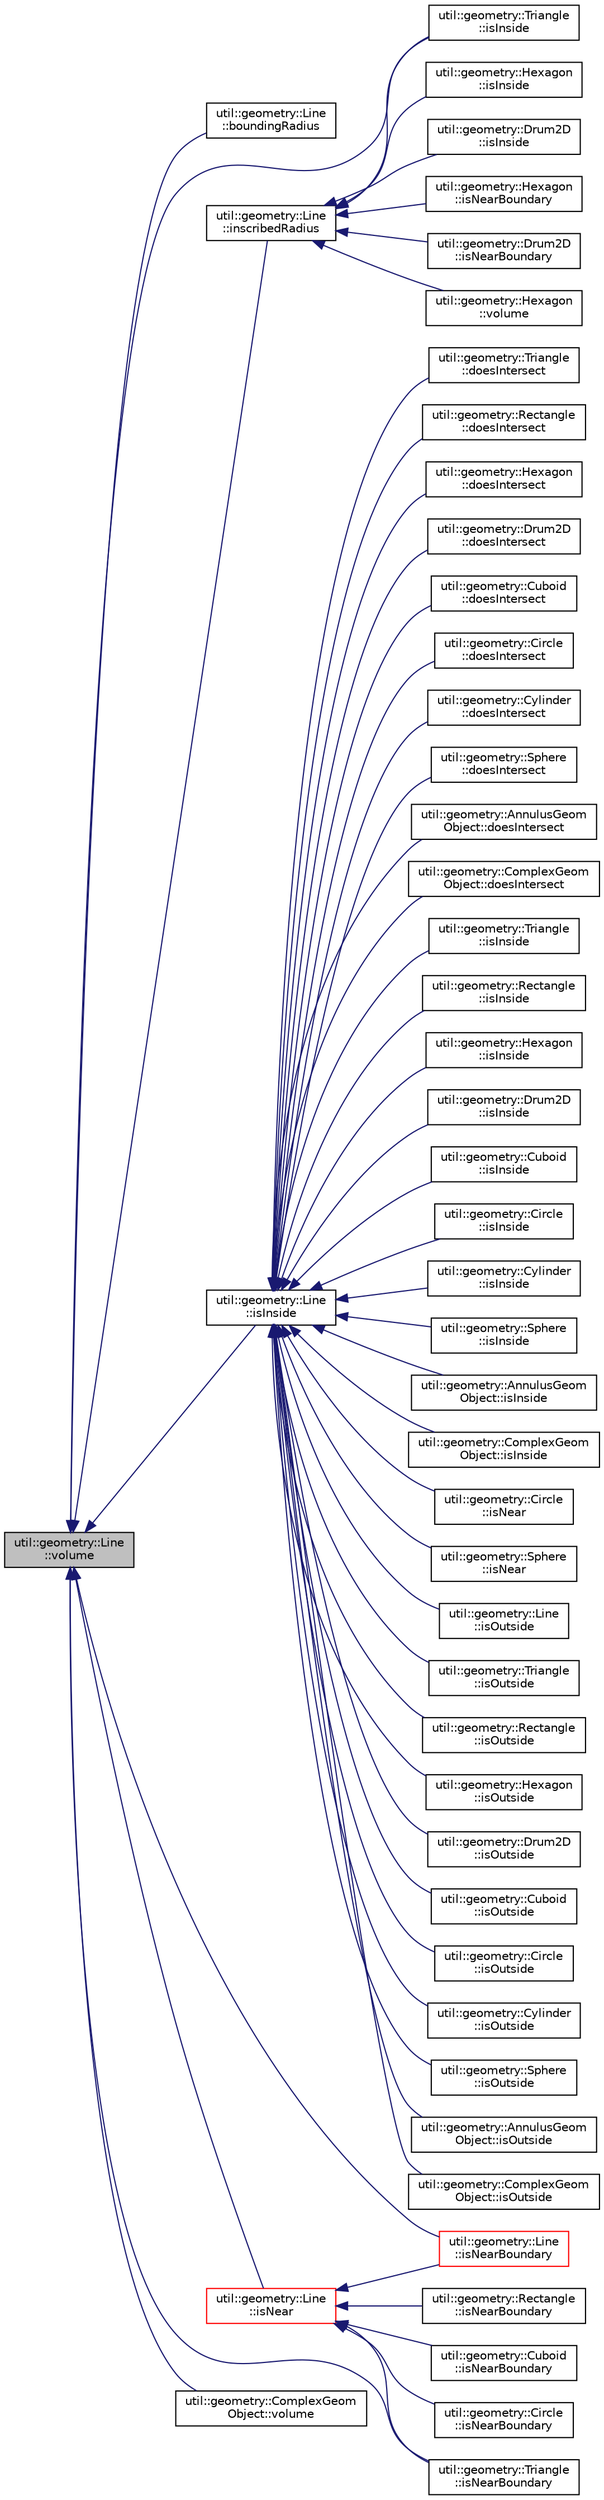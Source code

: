 digraph "util::geometry::Line::volume"
{
  edge [fontname="Helvetica",fontsize="10",labelfontname="Helvetica",labelfontsize="10"];
  node [fontname="Helvetica",fontsize="10",shape=record];
  rankdir="LR";
  Node175 [label="util::geometry::Line\l::volume",height=0.2,width=0.4,color="black", fillcolor="grey75", style="filled", fontcolor="black"];
  Node175 -> Node176 [dir="back",color="midnightblue",fontsize="10",style="solid",fontname="Helvetica"];
  Node176 [label="util::geometry::Line\l::boundingRadius",height=0.2,width=0.4,color="black", fillcolor="white", style="filled",URL="$classutil_1_1geometry_1_1Line.html#aab1b78028a8a5492be677147f02182c6",tooltip="Computes the radius of smallest circle/sphere such that object can be fit into it. "];
  Node175 -> Node177 [dir="back",color="midnightblue",fontsize="10",style="solid",fontname="Helvetica"];
  Node177 [label="util::geometry::Line\l::inscribedRadius",height=0.2,width=0.4,color="black", fillcolor="white", style="filled",URL="$classutil_1_1geometry_1_1Line.html#a3bb8c8af7d9c59984350c17fda1a2dd7",tooltip="Computes the radius of biggest circle/sphere completely within the object. "];
  Node177 -> Node178 [dir="back",color="midnightblue",fontsize="10",style="solid",fontname="Helvetica"];
  Node178 [label="util::geometry::Triangle\l::isInside",height=0.2,width=0.4,color="black", fillcolor="white", style="filled",URL="$classutil_1_1geometry_1_1Triangle.html#a1d830012b376f6535d13d2940c89d90b",tooltip="Checks if point is inside this object. "];
  Node177 -> Node179 [dir="back",color="midnightblue",fontsize="10",style="solid",fontname="Helvetica"];
  Node179 [label="util::geometry::Hexagon\l::isInside",height=0.2,width=0.4,color="black", fillcolor="white", style="filled",URL="$classutil_1_1geometry_1_1Hexagon.html#a7fc961661d345efbadd07cdf47b6f59e",tooltip="Checks if point is inside this object. "];
  Node177 -> Node180 [dir="back",color="midnightblue",fontsize="10",style="solid",fontname="Helvetica"];
  Node180 [label="util::geometry::Drum2D\l::isInside",height=0.2,width=0.4,color="black", fillcolor="white", style="filled",URL="$classutil_1_1geometry_1_1Drum2D.html#a3e79daf6f2dd929bf236004a72ad5b70",tooltip="Checks if point is inside this object. "];
  Node177 -> Node181 [dir="back",color="midnightblue",fontsize="10",style="solid",fontname="Helvetica"];
  Node181 [label="util::geometry::Hexagon\l::isNearBoundary",height=0.2,width=0.4,color="black", fillcolor="white", style="filled",URL="$classutil_1_1geometry_1_1Hexagon.html#a98182ad0f38849f7076e79468aaeb441",tooltip="Checks if point is within given distance of this object. "];
  Node177 -> Node182 [dir="back",color="midnightblue",fontsize="10",style="solid",fontname="Helvetica"];
  Node182 [label="util::geometry::Drum2D\l::isNearBoundary",height=0.2,width=0.4,color="black", fillcolor="white", style="filled",URL="$classutil_1_1geometry_1_1Drum2D.html#a37d260206b6f7b5abd8f667638802411",tooltip="Checks if point is within given distance of this object. "];
  Node177 -> Node183 [dir="back",color="midnightblue",fontsize="10",style="solid",fontname="Helvetica"];
  Node183 [label="util::geometry::Hexagon\l::volume",height=0.2,width=0.4,color="black", fillcolor="white", style="filled",URL="$classutil_1_1geometry_1_1Hexagon.html#afb87675f4b0ad11b2d5b240b14a40eb8",tooltip="Computes the area of the rectangle. "];
  Node175 -> Node184 [dir="back",color="midnightblue",fontsize="10",style="solid",fontname="Helvetica"];
  Node184 [label="util::geometry::Line\l::isInside",height=0.2,width=0.4,color="black", fillcolor="white", style="filled",URL="$classutil_1_1geometry_1_1Line.html#af3222bd1791a4d8fa102f4096dc2ca3c",tooltip="Checks if point is inside this object. "];
  Node184 -> Node185 [dir="back",color="midnightblue",fontsize="10",style="solid",fontname="Helvetica"];
  Node185 [label="util::geometry::Triangle\l::doesIntersect",height=0.2,width=0.4,color="black", fillcolor="white", style="filled",URL="$classutil_1_1geometry_1_1Triangle.html#ab336b566e145a206185bf467ceb6ee4b",tooltip="Checks if box intersects this object. "];
  Node184 -> Node186 [dir="back",color="midnightblue",fontsize="10",style="solid",fontname="Helvetica"];
  Node186 [label="util::geometry::Rectangle\l::doesIntersect",height=0.2,width=0.4,color="black", fillcolor="white", style="filled",URL="$classutil_1_1geometry_1_1Rectangle.html#a724fa34b45f8754fde600ab3d9df8e0e",tooltip="Checks if box intersects this object. "];
  Node184 -> Node187 [dir="back",color="midnightblue",fontsize="10",style="solid",fontname="Helvetica"];
  Node187 [label="util::geometry::Hexagon\l::doesIntersect",height=0.2,width=0.4,color="black", fillcolor="white", style="filled",URL="$classutil_1_1geometry_1_1Hexagon.html#a2f1cf0bef5883401f5b63a517168ffa6",tooltip="Checks if box intersects this object. "];
  Node184 -> Node188 [dir="back",color="midnightblue",fontsize="10",style="solid",fontname="Helvetica"];
  Node188 [label="util::geometry::Drum2D\l::doesIntersect",height=0.2,width=0.4,color="black", fillcolor="white", style="filled",URL="$classutil_1_1geometry_1_1Drum2D.html#a2a0fe6b9a648b051ddadb3dc4dd82cef",tooltip="Checks if box intersects this object. "];
  Node184 -> Node189 [dir="back",color="midnightblue",fontsize="10",style="solid",fontname="Helvetica"];
  Node189 [label="util::geometry::Cuboid\l::doesIntersect",height=0.2,width=0.4,color="black", fillcolor="white", style="filled",URL="$classutil_1_1geometry_1_1Cuboid.html#a3c5ba8f887168ff7b4744323ae43f98a",tooltip="Checks if box intersects this object. "];
  Node184 -> Node190 [dir="back",color="midnightblue",fontsize="10",style="solid",fontname="Helvetica"];
  Node190 [label="util::geometry::Circle\l::doesIntersect",height=0.2,width=0.4,color="black", fillcolor="white", style="filled",URL="$classutil_1_1geometry_1_1Circle.html#adbc338349dd5a7b81f7761055a19106e",tooltip="Checks if box intersects this object. "];
  Node184 -> Node191 [dir="back",color="midnightblue",fontsize="10",style="solid",fontname="Helvetica"];
  Node191 [label="util::geometry::Cylinder\l::doesIntersect",height=0.2,width=0.4,color="black", fillcolor="white", style="filled",URL="$classutil_1_1geometry_1_1Cylinder.html#af0d78ed9af0e4513a4e2cf96862ef232",tooltip="Checks if box intersects this object. "];
  Node184 -> Node192 [dir="back",color="midnightblue",fontsize="10",style="solid",fontname="Helvetica"];
  Node192 [label="util::geometry::Sphere\l::doesIntersect",height=0.2,width=0.4,color="black", fillcolor="white", style="filled",URL="$classutil_1_1geometry_1_1Sphere.html#a9a2f43face7b6ea785ae009527d49a3d",tooltip="Checks if box intersects this object. "];
  Node184 -> Node193 [dir="back",color="midnightblue",fontsize="10",style="solid",fontname="Helvetica"];
  Node193 [label="util::geometry::AnnulusGeom\lObject::doesIntersect",height=0.2,width=0.4,color="black", fillcolor="white", style="filled",URL="$classutil_1_1geometry_1_1AnnulusGeomObject.html#a28f16ee14996fe9579a2aa05ad62f09d",tooltip="Checks if box intersects this object. "];
  Node184 -> Node194 [dir="back",color="midnightblue",fontsize="10",style="solid",fontname="Helvetica"];
  Node194 [label="util::geometry::ComplexGeom\lObject::doesIntersect",height=0.2,width=0.4,color="black", fillcolor="white", style="filled",URL="$classutil_1_1geometry_1_1ComplexGeomObject.html#a98eb3e920ddff46b4913cfcdce1f96e6",tooltip="Checks if box intersects this object. "];
  Node184 -> Node195 [dir="back",color="midnightblue",fontsize="10",style="solid",fontname="Helvetica"];
  Node195 [label="util::geometry::Triangle\l::isInside",height=0.2,width=0.4,color="black", fillcolor="white", style="filled",URL="$classutil_1_1geometry_1_1Triangle.html#a657a6acda31803b615f7cbe8c9dbca75",tooltip="Checks if box is completely inside. "];
  Node184 -> Node196 [dir="back",color="midnightblue",fontsize="10",style="solid",fontname="Helvetica"];
  Node196 [label="util::geometry::Rectangle\l::isInside",height=0.2,width=0.4,color="black", fillcolor="white", style="filled",URL="$classutil_1_1geometry_1_1Rectangle.html#a75c59ae79702a69b68bb9a77a6c3d228",tooltip="Checks if box is completely inside. "];
  Node184 -> Node197 [dir="back",color="midnightblue",fontsize="10",style="solid",fontname="Helvetica"];
  Node197 [label="util::geometry::Hexagon\l::isInside",height=0.2,width=0.4,color="black", fillcolor="white", style="filled",URL="$classutil_1_1geometry_1_1Hexagon.html#a090774f7ef43cd9cad2d70008aa0882f",tooltip="Checks if box is completely inside. "];
  Node184 -> Node198 [dir="back",color="midnightblue",fontsize="10",style="solid",fontname="Helvetica"];
  Node198 [label="util::geometry::Drum2D\l::isInside",height=0.2,width=0.4,color="black", fillcolor="white", style="filled",URL="$classutil_1_1geometry_1_1Drum2D.html#aa093f77301f351236427249fab32a4d5",tooltip="Checks if box is completely inside. "];
  Node184 -> Node199 [dir="back",color="midnightblue",fontsize="10",style="solid",fontname="Helvetica"];
  Node199 [label="util::geometry::Cuboid\l::isInside",height=0.2,width=0.4,color="black", fillcolor="white", style="filled",URL="$classutil_1_1geometry_1_1Cuboid.html#aabfb6fb8ce91e729d9d009ebbb6efd18",tooltip="Checks if box is completely inside. "];
  Node184 -> Node200 [dir="back",color="midnightblue",fontsize="10",style="solid",fontname="Helvetica"];
  Node200 [label="util::geometry::Circle\l::isInside",height=0.2,width=0.4,color="black", fillcolor="white", style="filled",URL="$classutil_1_1geometry_1_1Circle.html#aa862c874bf925581bdc810a461b3c50e",tooltip="Checks if box is completely inside. "];
  Node184 -> Node201 [dir="back",color="midnightblue",fontsize="10",style="solid",fontname="Helvetica"];
  Node201 [label="util::geometry::Cylinder\l::isInside",height=0.2,width=0.4,color="black", fillcolor="white", style="filled",URL="$classutil_1_1geometry_1_1Cylinder.html#a479419fd2f08bcd66f3a226ae3a050d3",tooltip="Checks if box is completely inside. "];
  Node184 -> Node202 [dir="back",color="midnightblue",fontsize="10",style="solid",fontname="Helvetica"];
  Node202 [label="util::geometry::Sphere\l::isInside",height=0.2,width=0.4,color="black", fillcolor="white", style="filled",URL="$classutil_1_1geometry_1_1Sphere.html#a5109af3cdcaa98e879be6e79a51f7278",tooltip="Checks if box is completely inside. "];
  Node184 -> Node203 [dir="back",color="midnightblue",fontsize="10",style="solid",fontname="Helvetica"];
  Node203 [label="util::geometry::AnnulusGeom\lObject::isInside",height=0.2,width=0.4,color="black", fillcolor="white", style="filled",URL="$classutil_1_1geometry_1_1AnnulusGeomObject.html#a49d30c1b21a8f859a44fa72fd7c1efda",tooltip="Checks if box is completely inside. "];
  Node184 -> Node204 [dir="back",color="midnightblue",fontsize="10",style="solid",fontname="Helvetica"];
  Node204 [label="util::geometry::ComplexGeom\lObject::isInside",height=0.2,width=0.4,color="black", fillcolor="white", style="filled",URL="$classutil_1_1geometry_1_1ComplexGeomObject.html#a571648b966d735daba34f56f772e930d",tooltip="Checks if box is completely inside. "];
  Node184 -> Node205 [dir="back",color="midnightblue",fontsize="10",style="solid",fontname="Helvetica"];
  Node205 [label="util::geometry::Circle\l::isNear",height=0.2,width=0.4,color="black", fillcolor="white", style="filled",URL="$classutil_1_1geometry_1_1Circle.html#a26974c271cfd557a362709cfadca18a4",tooltip="Checks if box is within given distance of this object. "];
  Node184 -> Node206 [dir="back",color="midnightblue",fontsize="10",style="solid",fontname="Helvetica"];
  Node206 [label="util::geometry::Sphere\l::isNear",height=0.2,width=0.4,color="black", fillcolor="white", style="filled",URL="$classutil_1_1geometry_1_1Sphere.html#af568776ec54d2ef7c99af31851ce0107",tooltip="Checks if box is within given distance of this object. "];
  Node184 -> Node207 [dir="back",color="midnightblue",fontsize="10",style="solid",fontname="Helvetica"];
  Node207 [label="util::geometry::Line\l::isOutside",height=0.2,width=0.4,color="black", fillcolor="white", style="filled",URL="$classutil_1_1geometry_1_1Line.html#a7fb9c5048a16cae3195048b32eb182d6",tooltip="Checks if point is outside of this object. "];
  Node184 -> Node208 [dir="back",color="midnightblue",fontsize="10",style="solid",fontname="Helvetica"];
  Node208 [label="util::geometry::Triangle\l::isOutside",height=0.2,width=0.4,color="black", fillcolor="white", style="filled",URL="$classutil_1_1geometry_1_1Triangle.html#a36c6c6bee6c0f5d7ba5e8db839fdeae6",tooltip="Checks if point is outside of this object. "];
  Node184 -> Node209 [dir="back",color="midnightblue",fontsize="10",style="solid",fontname="Helvetica"];
  Node209 [label="util::geometry::Rectangle\l::isOutside",height=0.2,width=0.4,color="black", fillcolor="white", style="filled",URL="$classutil_1_1geometry_1_1Rectangle.html#a8954847c9b4525d75a3e46c9e4688b5f",tooltip="Checks if point is outside of this object. "];
  Node184 -> Node210 [dir="back",color="midnightblue",fontsize="10",style="solid",fontname="Helvetica"];
  Node210 [label="util::geometry::Hexagon\l::isOutside",height=0.2,width=0.4,color="black", fillcolor="white", style="filled",URL="$classutil_1_1geometry_1_1Hexagon.html#ad423a7602aaac6b4bcd5b0dbb79bc5a6",tooltip="Checks if point is outside of this object. "];
  Node184 -> Node211 [dir="back",color="midnightblue",fontsize="10",style="solid",fontname="Helvetica"];
  Node211 [label="util::geometry::Drum2D\l::isOutside",height=0.2,width=0.4,color="black", fillcolor="white", style="filled",URL="$classutil_1_1geometry_1_1Drum2D.html#a754a3f573359e988272e65109393f5bf",tooltip="Checks if point is outside of this object. "];
  Node184 -> Node212 [dir="back",color="midnightblue",fontsize="10",style="solid",fontname="Helvetica"];
  Node212 [label="util::geometry::Cuboid\l::isOutside",height=0.2,width=0.4,color="black", fillcolor="white", style="filled",URL="$classutil_1_1geometry_1_1Cuboid.html#a08ee69ee9debe2e60ea2b0bf33015a21",tooltip="Checks if point is outside of this object. "];
  Node184 -> Node213 [dir="back",color="midnightblue",fontsize="10",style="solid",fontname="Helvetica"];
  Node213 [label="util::geometry::Circle\l::isOutside",height=0.2,width=0.4,color="black", fillcolor="white", style="filled",URL="$classutil_1_1geometry_1_1Circle.html#a723c5c94007e544ef66879df73688940",tooltip="Checks if point is outside of this object. "];
  Node184 -> Node214 [dir="back",color="midnightblue",fontsize="10",style="solid",fontname="Helvetica"];
  Node214 [label="util::geometry::Cylinder\l::isOutside",height=0.2,width=0.4,color="black", fillcolor="white", style="filled",URL="$classutil_1_1geometry_1_1Cylinder.html#a8bb8051ee06a341422c826d6710c6b38",tooltip="Checks if point is outside of this object. "];
  Node184 -> Node215 [dir="back",color="midnightblue",fontsize="10",style="solid",fontname="Helvetica"];
  Node215 [label="util::geometry::Sphere\l::isOutside",height=0.2,width=0.4,color="black", fillcolor="white", style="filled",URL="$classutil_1_1geometry_1_1Sphere.html#a57d9cde6989f49359e6301793c59a1c0",tooltip="Checks if point is outside of this object. "];
  Node184 -> Node216 [dir="back",color="midnightblue",fontsize="10",style="solid",fontname="Helvetica"];
  Node216 [label="util::geometry::AnnulusGeom\lObject::isOutside",height=0.2,width=0.4,color="black", fillcolor="white", style="filled",URL="$classutil_1_1geometry_1_1AnnulusGeomObject.html#abf4376e5101ed6a016f0e3034f3c7d7a",tooltip="Checks if point is outside of this object. "];
  Node184 -> Node217 [dir="back",color="midnightblue",fontsize="10",style="solid",fontname="Helvetica"];
  Node217 [label="util::geometry::ComplexGeom\lObject::isOutside",height=0.2,width=0.4,color="black", fillcolor="white", style="filled",URL="$classutil_1_1geometry_1_1ComplexGeomObject.html#a2bfb26970ad59f9d7234f7e9bc684fdc",tooltip="Checks if point is outside of this object. "];
  Node175 -> Node178 [dir="back",color="midnightblue",fontsize="10",style="solid",fontname="Helvetica"];
  Node175 -> Node218 [dir="back",color="midnightblue",fontsize="10",style="solid",fontname="Helvetica"];
  Node218 [label="util::geometry::Line\l::isNear",height=0.2,width=0.4,color="red", fillcolor="white", style="filled",URL="$classutil_1_1geometry_1_1Line.html#a7c3409e5d8a1025bdbf72d664ded6d03",tooltip="Checks if point is within given distance of this object. "];
  Node218 -> Node219 [dir="back",color="midnightblue",fontsize="10",style="solid",fontname="Helvetica"];
  Node219 [label="util::geometry::Line\l::isNearBoundary",height=0.2,width=0.4,color="red", fillcolor="white", style="filled",URL="$classutil_1_1geometry_1_1Line.html#a3eca2640ef36978ada44a3bb2926a56d",tooltip="Checks if point is within given distance of this object. "];
  Node218 -> Node231 [dir="back",color="midnightblue",fontsize="10",style="solid",fontname="Helvetica"];
  Node231 [label="util::geometry::Triangle\l::isNearBoundary",height=0.2,width=0.4,color="black", fillcolor="white", style="filled",URL="$classutil_1_1geometry_1_1Triangle.html#acb456b295759ed55756a75b3530b21ee",tooltip="Checks if point is within given distance of this object. "];
  Node218 -> Node232 [dir="back",color="midnightblue",fontsize="10",style="solid",fontname="Helvetica"];
  Node232 [label="util::geometry::Rectangle\l::isNearBoundary",height=0.2,width=0.4,color="black", fillcolor="white", style="filled",URL="$classutil_1_1geometry_1_1Rectangle.html#a0215c1b51031c4255eb3bd13d22a5a84",tooltip="Checks if point is within given distance of this object. "];
  Node218 -> Node233 [dir="back",color="midnightblue",fontsize="10",style="solid",fontname="Helvetica"];
  Node233 [label="util::geometry::Cuboid\l::isNearBoundary",height=0.2,width=0.4,color="black", fillcolor="white", style="filled",URL="$classutil_1_1geometry_1_1Cuboid.html#af789d5a0778714f519224e3910c6a51f",tooltip="Checks if point is within given distance of this object. "];
  Node218 -> Node234 [dir="back",color="midnightblue",fontsize="10",style="solid",fontname="Helvetica"];
  Node234 [label="util::geometry::Circle\l::isNearBoundary",height=0.2,width=0.4,color="black", fillcolor="white", style="filled",URL="$classutil_1_1geometry_1_1Circle.html#ae0ab3701d36bc96a23f858427445c773",tooltip="Checks if point is within given distance of this object. "];
  Node175 -> Node219 [dir="back",color="midnightblue",fontsize="10",style="solid",fontname="Helvetica"];
  Node175 -> Node231 [dir="back",color="midnightblue",fontsize="10",style="solid",fontname="Helvetica"];
  Node175 -> Node236 [dir="back",color="midnightblue",fontsize="10",style="solid",fontname="Helvetica"];
  Node236 [label="util::geometry::ComplexGeom\lObject::volume",height=0.2,width=0.4,color="black", fillcolor="white", style="filled",URL="$classutil_1_1geometry_1_1ComplexGeomObject.html#aefa374a2cead1df3105ed6c111f7b704",tooltip="Computes the area of the rectangle. "];
}
